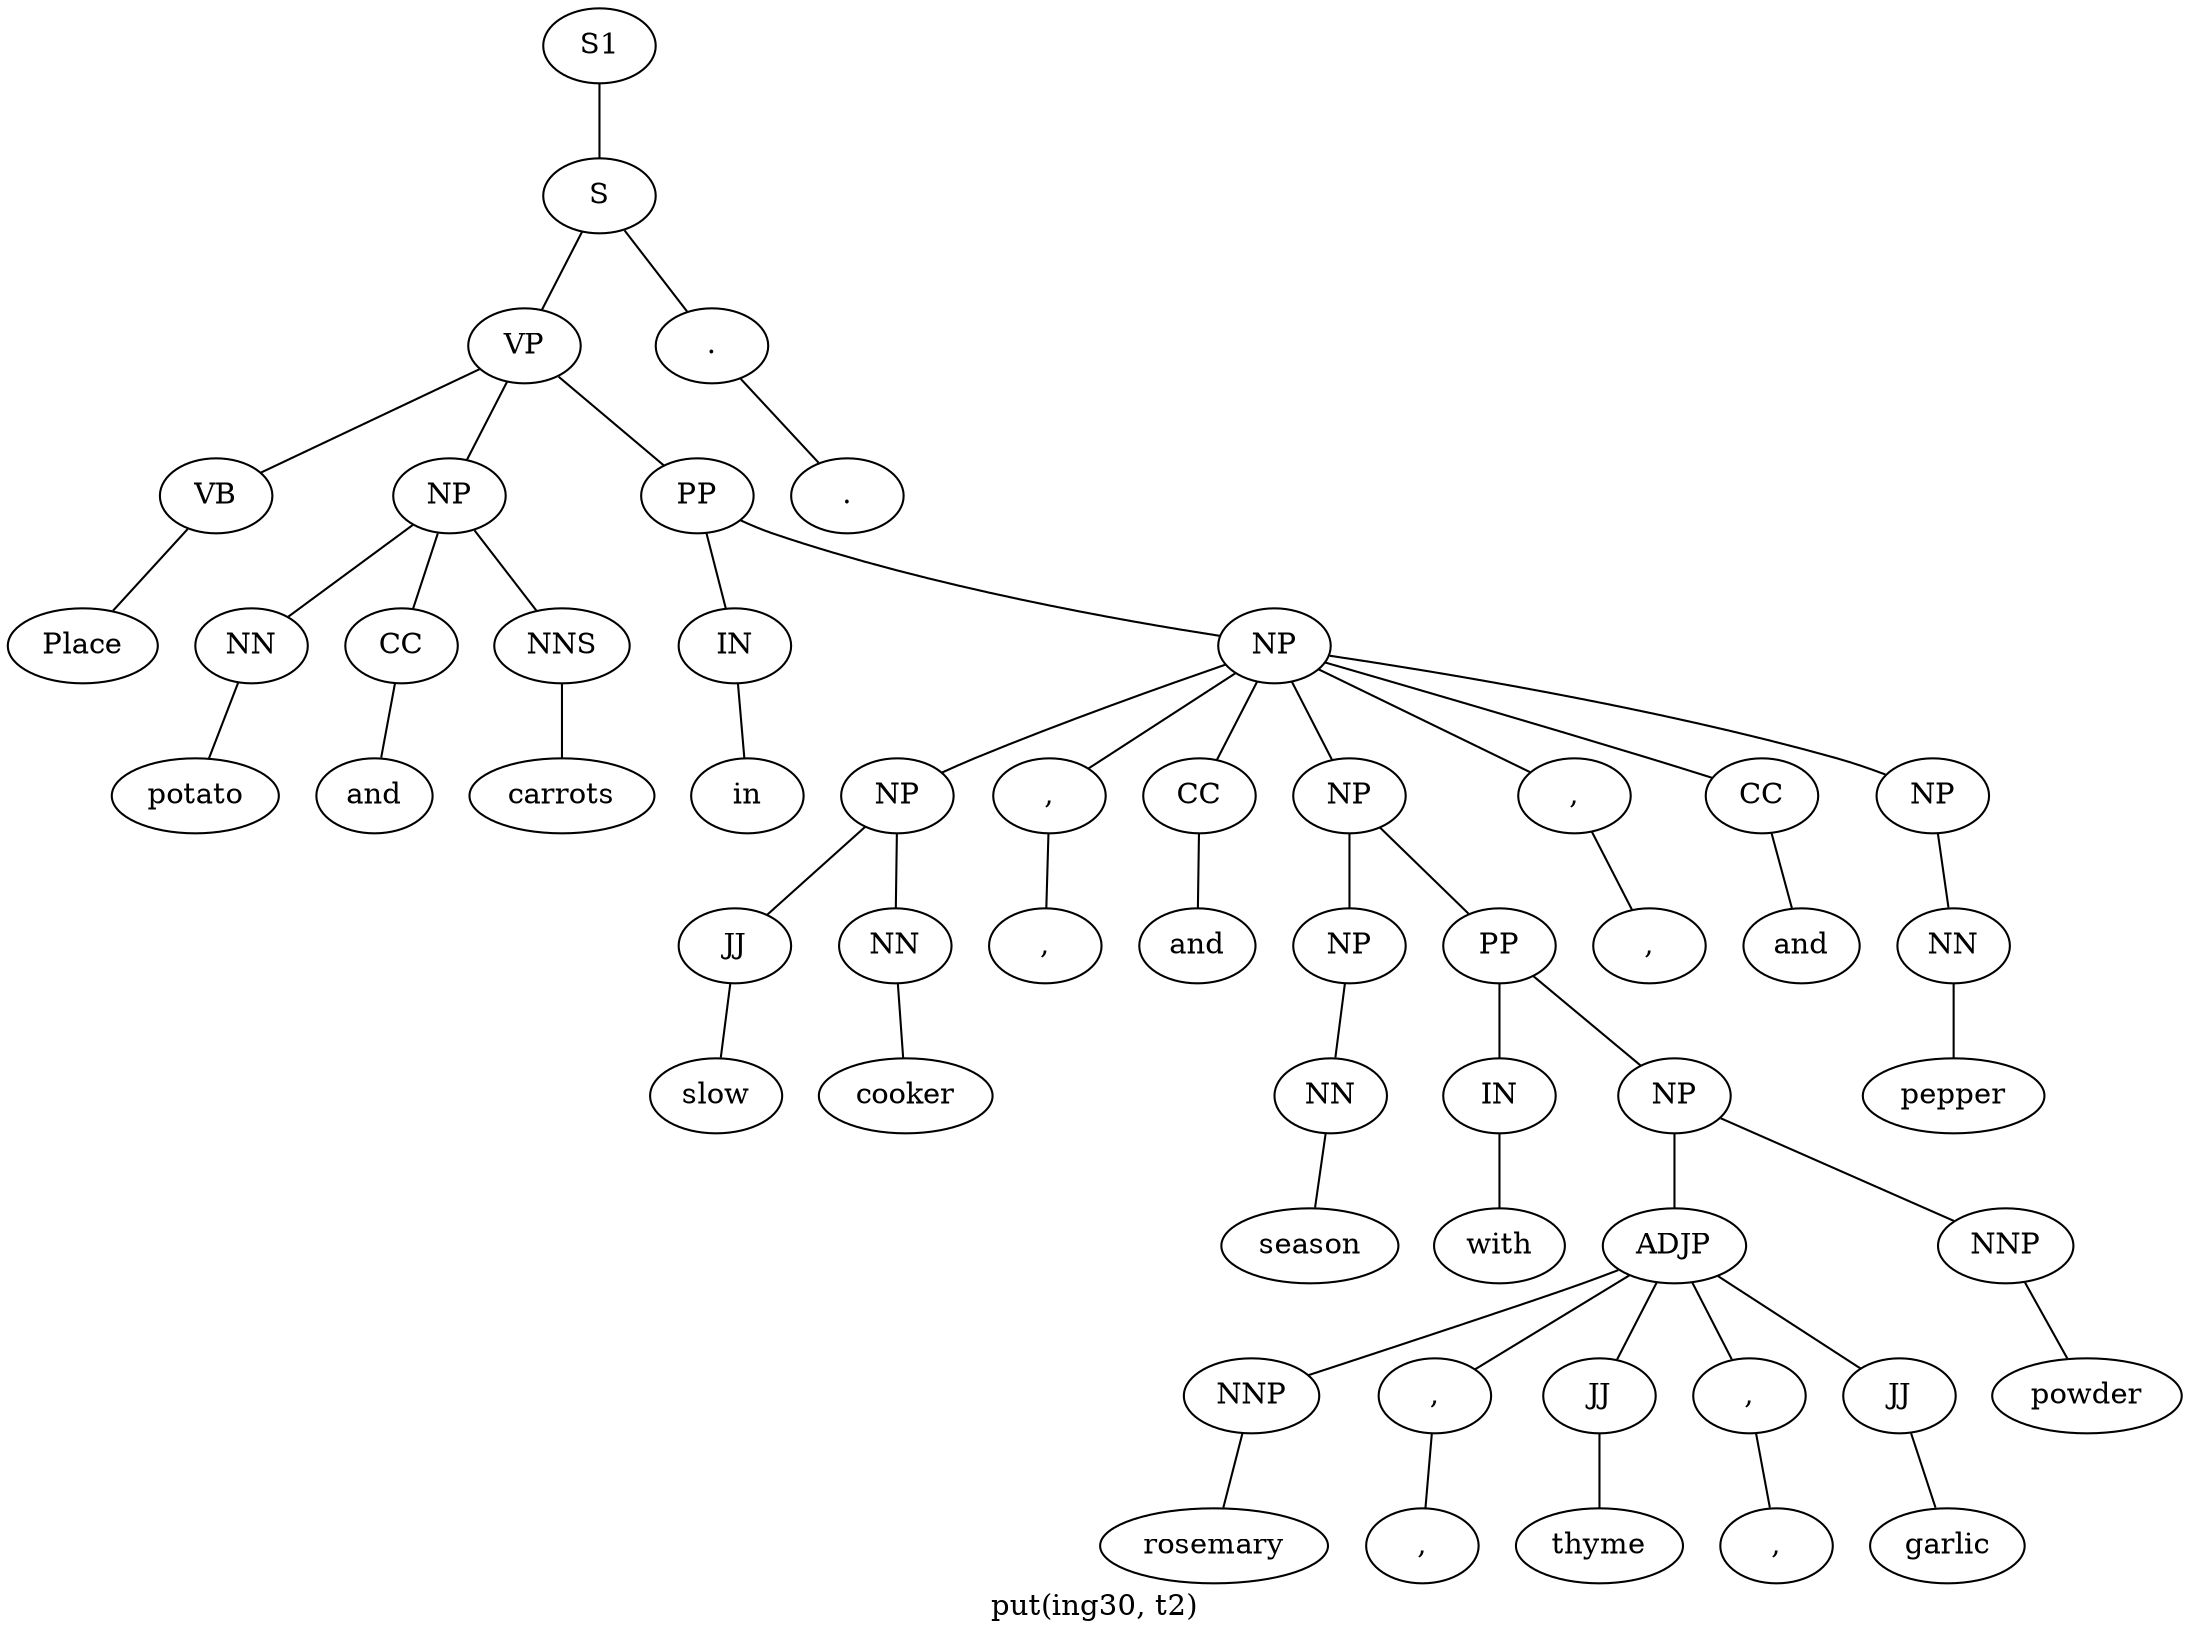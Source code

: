 graph SyntaxGraph {
	label = "put(ing30, t2)";
	Node0 [label="S1"];
	Node1 [label="S"];
	Node2 [label="VP"];
	Node3 [label="VB"];
	Node4 [label="Place"];
	Node5 [label="NP"];
	Node6 [label="NN"];
	Node7 [label="potato"];
	Node8 [label="CC"];
	Node9 [label="and"];
	Node10 [label="NNS"];
	Node11 [label="carrots"];
	Node12 [label="PP"];
	Node13 [label="IN"];
	Node14 [label="in"];
	Node15 [label="NP"];
	Node16 [label="NP"];
	Node17 [label="JJ"];
	Node18 [label="slow"];
	Node19 [label="NN"];
	Node20 [label="cooker"];
	Node21 [label=","];
	Node22 [label=","];
	Node23 [label="CC"];
	Node24 [label="and"];
	Node25 [label="NP"];
	Node26 [label="NP"];
	Node27 [label="NN"];
	Node28 [label="season"];
	Node29 [label="PP"];
	Node30 [label="IN"];
	Node31 [label="with"];
	Node32 [label="NP"];
	Node33 [label="ADJP"];
	Node34 [label="NNP"];
	Node35 [label="rosemary"];
	Node36 [label=","];
	Node37 [label=","];
	Node38 [label="JJ"];
	Node39 [label="thyme"];
	Node40 [label=","];
	Node41 [label=","];
	Node42 [label="JJ"];
	Node43 [label="garlic"];
	Node44 [label="NNP"];
	Node45 [label="powder"];
	Node46 [label=","];
	Node47 [label=","];
	Node48 [label="CC"];
	Node49 [label="and"];
	Node50 [label="NP"];
	Node51 [label="NN"];
	Node52 [label="pepper"];
	Node53 [label="."];
	Node54 [label="."];

	Node0 -- Node1;
	Node1 -- Node2;
	Node1 -- Node53;
	Node2 -- Node3;
	Node2 -- Node5;
	Node2 -- Node12;
	Node3 -- Node4;
	Node5 -- Node6;
	Node5 -- Node8;
	Node5 -- Node10;
	Node6 -- Node7;
	Node8 -- Node9;
	Node10 -- Node11;
	Node12 -- Node13;
	Node12 -- Node15;
	Node13 -- Node14;
	Node15 -- Node16;
	Node15 -- Node21;
	Node15 -- Node23;
	Node15 -- Node25;
	Node15 -- Node46;
	Node15 -- Node48;
	Node15 -- Node50;
	Node16 -- Node17;
	Node16 -- Node19;
	Node17 -- Node18;
	Node19 -- Node20;
	Node21 -- Node22;
	Node23 -- Node24;
	Node25 -- Node26;
	Node25 -- Node29;
	Node26 -- Node27;
	Node27 -- Node28;
	Node29 -- Node30;
	Node29 -- Node32;
	Node30 -- Node31;
	Node32 -- Node33;
	Node32 -- Node44;
	Node33 -- Node34;
	Node33 -- Node36;
	Node33 -- Node38;
	Node33 -- Node40;
	Node33 -- Node42;
	Node34 -- Node35;
	Node36 -- Node37;
	Node38 -- Node39;
	Node40 -- Node41;
	Node42 -- Node43;
	Node44 -- Node45;
	Node46 -- Node47;
	Node48 -- Node49;
	Node50 -- Node51;
	Node51 -- Node52;
	Node53 -- Node54;
}